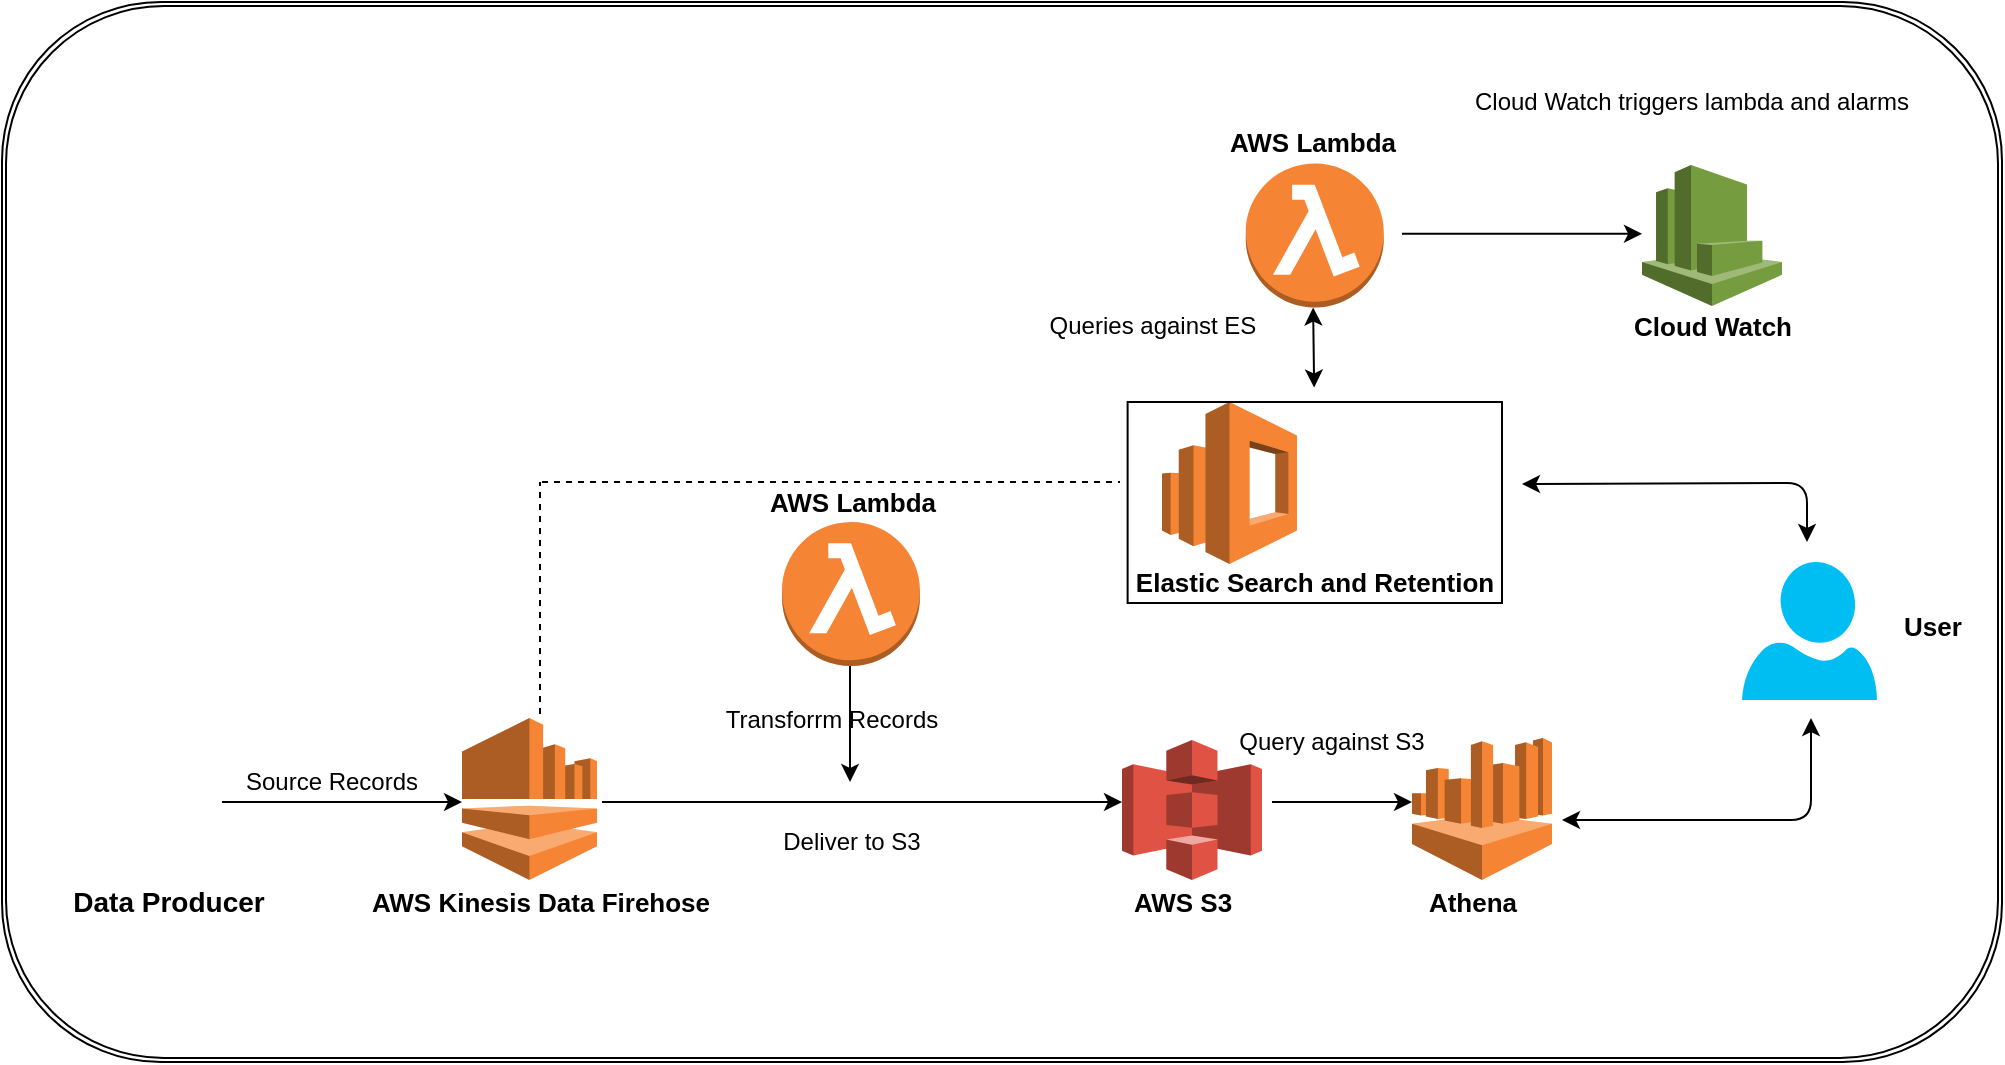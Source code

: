 <mxfile version="14.4.6" type="device"><diagram id="uNHKpcsBSc0irsWgffYI" name="Page-1"><mxGraphModel dx="1303" dy="1882" grid="1" gridSize="10" guides="1" tooltips="1" connect="1" arrows="1" fold="1" page="1" pageScale="1" pageWidth="850" pageHeight="1100" math="0" shadow="0"><root><mxCell id="0"/><mxCell id="1" parent="0"/><mxCell id="kHKbc2dj6_O75uONVxcE-4" value="" style="shape=image;html=1;verticalAlign=top;verticalLabelPosition=bottom;labelBackgroundColor=#ffffff;imageAspect=0;aspect=fixed;image=https://cdn4.iconfinder.com/data/icons/basic-user-interface-elements/700/document-text-file-sheet-doc-128.png" vertex="1" parent="1"><mxGeometry x="50" y="209" width="70" height="70" as="geometry"/></mxCell><mxCell id="kHKbc2dj6_O75uONVxcE-5" value="" style="outlineConnect=0;dashed=0;verticalLabelPosition=bottom;verticalAlign=top;align=center;html=1;shape=mxgraph.aws3.kinesis;fillColor=#F58534;gradientColor=none;" vertex="1" parent="1"><mxGeometry x="240" y="198" width="67.5" height="81" as="geometry"/></mxCell><mxCell id="kHKbc2dj6_O75uONVxcE-6" value="" style="outlineConnect=0;dashed=0;verticalLabelPosition=bottom;verticalAlign=top;align=center;html=1;shape=mxgraph.aws3.s3;fillColor=#E05243;gradientColor=none;" vertex="1" parent="1"><mxGeometry x="570" y="209" width="70" height="70" as="geometry"/></mxCell><mxCell id="kHKbc2dj6_O75uONVxcE-7" value="" style="outlineConnect=0;dashed=0;verticalLabelPosition=bottom;verticalAlign=top;align=center;html=1;shape=mxgraph.aws3.lambda_function;fillColor=#F58534;gradientColor=none;" vertex="1" parent="1"><mxGeometry x="400" y="100" width="69" height="72" as="geometry"/></mxCell><mxCell id="kHKbc2dj6_O75uONVxcE-9" value="" style="endArrow=classic;html=1;" edge="1" parent="1"><mxGeometry width="50" height="50" relative="1" as="geometry"><mxPoint x="120" y="240" as="sourcePoint"/><mxPoint x="240" y="240" as="targetPoint"/><Array as="points"><mxPoint x="180" y="240"/></Array></mxGeometry></mxCell><mxCell id="kHKbc2dj6_O75uONVxcE-10" value="" style="endArrow=classic;html=1;" edge="1" parent="1"><mxGeometry width="50" height="50" relative="1" as="geometry"><mxPoint x="310" y="240" as="sourcePoint"/><mxPoint x="570" y="240" as="targetPoint"/><Array as="points"><mxPoint x="380" y="240"/></Array></mxGeometry></mxCell><mxCell id="kHKbc2dj6_O75uONVxcE-12" value="" style="endArrow=classic;html=1;" edge="1" parent="1"><mxGeometry width="50" height="50" relative="1" as="geometry"><mxPoint x="434" y="172" as="sourcePoint"/><mxPoint x="434" y="230" as="targetPoint"/></mxGeometry></mxCell><mxCell id="kHKbc2dj6_O75uONVxcE-14" value="" style="endArrow=none;dashed=1;html=1;" edge="1" parent="1"><mxGeometry width="50" height="50" relative="1" as="geometry"><mxPoint x="279" y="196" as="sourcePoint"/><mxPoint x="279" y="80" as="targetPoint"/></mxGeometry></mxCell><mxCell id="kHKbc2dj6_O75uONVxcE-15" value="" style="endArrow=none;dashed=1;html=1;" edge="1" parent="1"><mxGeometry width="50" height="50" relative="1" as="geometry"><mxPoint x="280" y="80" as="sourcePoint"/><mxPoint x="569" y="80" as="targetPoint"/></mxGeometry></mxCell><mxCell id="kHKbc2dj6_O75uONVxcE-16" value="Source Records" style="text;html=1;strokeColor=none;fillColor=none;align=center;verticalAlign=middle;whiteSpace=wrap;rounded=0;" vertex="1" parent="1"><mxGeometry x="120" y="220" width="110" height="20" as="geometry"/></mxCell><mxCell id="kHKbc2dj6_O75uONVxcE-17" value="Deliver to S3" style="text;html=1;strokeColor=none;fillColor=none;align=center;verticalAlign=middle;whiteSpace=wrap;rounded=0;" vertex="1" parent="1"><mxGeometry x="389.5" y="250" width="90" height="20" as="geometry"/></mxCell><mxCell id="kHKbc2dj6_O75uONVxcE-19" value="Data Producer" style="text;strokeColor=none;fillColor=none;html=1;fontSize=14;fontStyle=1;verticalAlign=middle;align=center;" vertex="1" parent="1"><mxGeometry x="40" y="270" width="105" height="40" as="geometry"/></mxCell><mxCell id="kHKbc2dj6_O75uONVxcE-20" value="AWS Kinesis Data Firehose" style="text;strokeColor=none;fillColor=none;html=1;fontSize=13;fontStyle=1;verticalAlign=middle;align=center;" vertex="1" parent="1"><mxGeometry x="180" y="270" width="198.75" height="40" as="geometry"/></mxCell><mxCell id="kHKbc2dj6_O75uONVxcE-21" value="AWS S3" style="text;strokeColor=none;fillColor=none;html=1;fontSize=13;fontStyle=1;verticalAlign=middle;align=center;" vertex="1" parent="1"><mxGeometry x="570" y="270" width="60" height="40" as="geometry"/></mxCell><mxCell id="kHKbc2dj6_O75uONVxcE-22" value="Elastic Search and Retention" style="text;strokeColor=none;fillColor=none;html=1;fontSize=13;fontStyle=1;verticalAlign=middle;align=center;" vertex="1" parent="1"><mxGeometry x="572.81" y="110" width="187.19" height="40" as="geometry"/></mxCell><mxCell id="kHKbc2dj6_O75uONVxcE-23" value="Transforrm Records" style="text;html=1;strokeColor=none;fillColor=none;align=center;verticalAlign=middle;whiteSpace=wrap;rounded=0;" vertex="1" parent="1"><mxGeometry x="365" y="189" width="120" height="20" as="geometry"/></mxCell><mxCell id="kHKbc2dj6_O75uONVxcE-24" value="" style="outlineConnect=0;dashed=0;verticalLabelPosition=bottom;verticalAlign=top;align=center;html=1;shape=mxgraph.aws3.athena;fillColor=#F58534;gradientColor=none;fontSize=13;" vertex="1" parent="1"><mxGeometry x="715" y="208" width="70" height="71" as="geometry"/></mxCell><mxCell id="kHKbc2dj6_O75uONVxcE-25" value="Athena" style="text;strokeColor=none;fillColor=none;html=1;fontSize=13;fontStyle=1;verticalAlign=middle;align=center;" vertex="1" parent="1"><mxGeometry x="715" y="270" width="60" height="40" as="geometry"/></mxCell><mxCell id="kHKbc2dj6_O75uONVxcE-26" value="" style="endArrow=classic;html=1;" edge="1" parent="1"><mxGeometry width="50" height="50" relative="1" as="geometry"><mxPoint x="645" y="240" as="sourcePoint"/><mxPoint x="715" y="240" as="targetPoint"/><Array as="points"/></mxGeometry></mxCell><mxCell id="kHKbc2dj6_O75uONVxcE-27" value="Query against S3" style="text;html=1;strokeColor=none;fillColor=none;align=center;verticalAlign=middle;whiteSpace=wrap;rounded=0;" vertex="1" parent="1"><mxGeometry x="620" y="200" width="110" height="20" as="geometry"/></mxCell><mxCell id="kHKbc2dj6_O75uONVxcE-28" value="" style="outlineConnect=0;dashed=0;verticalLabelPosition=bottom;verticalAlign=top;align=center;html=1;shape=mxgraph.aws3.elasticsearch_service;fillColor=#F58534;gradientColor=none;fontSize=13;" vertex="1" parent="1"><mxGeometry x="590" y="40" width="67.5" height="81" as="geometry"/></mxCell><mxCell id="kHKbc2dj6_O75uONVxcE-29" value="" style="shape=image;html=1;verticalAlign=top;verticalLabelPosition=bottom;labelBackgroundColor=#ffffff;imageAspect=0;aspect=fixed;image=https://cdn4.iconfinder.com/data/icons/logos-brands-5/24/kibana-128.png;fontSize=13;" vertex="1" parent="1"><mxGeometry x="680" y="50.5" width="60" height="60" as="geometry"/></mxCell><mxCell id="kHKbc2dj6_O75uONVxcE-31" value="" style="verticalLabelPosition=bottom;verticalAlign=top;html=1;shape=mxgraph.basic.rect;fillColor2=none;strokeWidth=1;size=20;indent=5;fontSize=13;fillColor=none;" vertex="1" parent="1"><mxGeometry x="572.81" y="40" width="187.19" height="100.5" as="geometry"/></mxCell><mxCell id="kHKbc2dj6_O75uONVxcE-32" value="" style="outlineConnect=0;dashed=0;verticalLabelPosition=bottom;verticalAlign=top;align=center;html=1;shape=mxgraph.aws3.lambda_function;fillColor=#F58534;gradientColor=none;fontSize=13;" vertex="1" parent="1"><mxGeometry x="631.9" y="-79.25" width="69" height="72" as="geometry"/></mxCell><mxCell id="kHKbc2dj6_O75uONVxcE-34" value="" style="outlineConnect=0;dashed=0;verticalLabelPosition=bottom;verticalAlign=top;align=center;html=1;shape=mxgraph.aws3.cloudwatch;fillColor=#759C3E;gradientColor=none;fontSize=13;" vertex="1" parent="1"><mxGeometry x="830" y="-78.5" width="70" height="70.5" as="geometry"/></mxCell><mxCell id="kHKbc2dj6_O75uONVxcE-35" value="" style="endArrow=classic;startArrow=classic;html=1;fontSize=13;" edge="1" parent="1"><mxGeometry width="50" height="50" relative="1" as="geometry"><mxPoint x="666.07" y="32.75" as="sourcePoint"/><mxPoint x="665.57" y="-7.25" as="targetPoint"/></mxGeometry></mxCell><mxCell id="kHKbc2dj6_O75uONVxcE-37" value="" style="endArrow=classic;html=1;fontSize=13;" edge="1" parent="1"><mxGeometry width="50" height="50" relative="1" as="geometry"><mxPoint x="710" y="-44.08" as="sourcePoint"/><mxPoint x="830" y="-44.08" as="targetPoint"/><Array as="points"><mxPoint x="810" y="-44.08"/></Array></mxGeometry></mxCell><mxCell id="kHKbc2dj6_O75uONVxcE-38" value="Cloud Watch triggers lambda and alarms" style="text;html=1;strokeColor=none;fillColor=none;align=center;verticalAlign=middle;whiteSpace=wrap;rounded=0;" vertex="1" parent="1"><mxGeometry x="730" y="-120" width="250" height="20" as="geometry"/></mxCell><mxCell id="kHKbc2dj6_O75uONVxcE-39" value="Queries against ES" style="text;html=1;strokeColor=none;fillColor=none;align=center;verticalAlign=middle;whiteSpace=wrap;rounded=0;" vertex="1" parent="1"><mxGeometry x="520" y="-8" width="130.5" height="20" as="geometry"/></mxCell><mxCell id="kHKbc2dj6_O75uONVxcE-43" value="" style="verticalLabelPosition=bottom;html=1;verticalAlign=top;align=center;strokeColor=none;fillColor=#00BEF2;shape=mxgraph.azure.user;fontSize=13;" vertex="1" parent="1"><mxGeometry x="880" y="120" width="67.5" height="69" as="geometry"/></mxCell><mxCell id="kHKbc2dj6_O75uONVxcE-44" value="" style="endArrow=classic;startArrow=classic;html=1;fontSize=13;" edge="1" parent="1"><mxGeometry width="50" height="50" relative="1" as="geometry"><mxPoint x="770" y="81" as="sourcePoint"/><mxPoint x="912.5" y="110" as="targetPoint"/><Array as="points"><mxPoint x="912.5" y="80.5"/></Array></mxGeometry></mxCell><mxCell id="kHKbc2dj6_O75uONVxcE-45" value="" style="endArrow=classic;startArrow=classic;html=1;fontSize=13;" edge="1" parent="1"><mxGeometry width="50" height="50" relative="1" as="geometry"><mxPoint x="914.5" y="198" as="sourcePoint"/><mxPoint x="790" y="249" as="targetPoint"/><Array as="points"><mxPoint x="914.5" y="249"/></Array></mxGeometry></mxCell><mxCell id="kHKbc2dj6_O75uONVxcE-46" value="Cloud Watch" style="text;strokeColor=none;fillColor=none;html=1;fontSize=13;fontStyle=1;verticalAlign=middle;align=center;" vertex="1" parent="1"><mxGeometry x="820" y="-18" width="90" height="40" as="geometry"/></mxCell><mxCell id="kHKbc2dj6_O75uONVxcE-47" value="AWS Lambda&lt;span style=&quot;color: rgba(0 , 0 , 0 , 0) ; font-family: monospace ; font-size: 0px ; font-weight: 400&quot;&gt;%3CmxGraphModel%3E%3Croot%3E%3CmxCell%20id%3D%220%22%2F%3E%3CmxCell%20id%3D%221%22%20parent%3D%220%22%2F%3E%3CmxCell%20id%3D%222%22%20value%3D%22Cloud%20Watch%22%20style%3D%22text%3BstrokeColor%3Dnone%3BfillColor%3Dnone%3Bhtml%3D1%3BfontSize%3D13%3BfontStyle%3D1%3BverticalAlign%3Dmiddle%3Balign%3Dcenter%3B%22%20vertex%3D%221%22%20parent%3D%221%22%3E%3CmxGeometry%20x%3D%22820%22%20y%3D%22-18%22%20width%3D%2290%22%20height%3D%2240%22%20as%3D%22geometry%22%2F%3E%3C%2FmxCell%3E%3C%2Froot%3E%3C%2FmxGraphModel%3E&lt;/span&gt;" style="text;strokeColor=none;fillColor=none;html=1;fontSize=13;fontStyle=1;verticalAlign=middle;align=center;" vertex="1" parent="1"><mxGeometry x="389.5" y="70" width="90" height="40" as="geometry"/></mxCell><mxCell id="kHKbc2dj6_O75uONVxcE-48" value="AWS Lambda&lt;span style=&quot;color: rgba(0 , 0 , 0 , 0) ; font-family: monospace ; font-size: 0px ; font-weight: 400&quot;&gt;%3CmxGraphModel%3E%3Croot%3E%3CmxCell%20id%3D%220%22%2F%3E%3CmxCell%20id%3D%221%22%20parent%3D%220%22%2F%3E%3CmxCell%20id%3D%222%22%20value%3D%22Cloud%20Watch%22%20style%3D%22text%3BstrokeColor%3Dnone%3BfillColor%3Dnone%3Bhtml%3D1%3BfontSize%3D13%3BfontStyle%3D1%3BverticalAlign%3Dmiddle%3Balign%3Dcenter%3B%22%20vertex%3D%221%22%20parent%3D%221%22%3E%3CmxGeometry%20x%3D%22820%22%20y%3D%22-18%22%20width%3D%2290%22%20height%3D%2240%22%20as%3D%22geometry%22%2F%3E%3C%2FmxCell%3E%3C%2Froot%3E%3C%2FmxGraphModel%3E&lt;/span&gt;" style="text;strokeColor=none;fillColor=none;html=1;fontSize=13;fontStyle=1;verticalAlign=middle;align=center;" vertex="1" parent="1"><mxGeometry x="620" y="-110" width="90" height="40" as="geometry"/></mxCell><mxCell id="kHKbc2dj6_O75uONVxcE-49" value="User" style="text;strokeColor=none;fillColor=none;html=1;fontSize=13;fontStyle=1;verticalAlign=middle;align=center;" vertex="1" parent="1"><mxGeometry x="947.5" y="132" width="55" height="40" as="geometry"/></mxCell><mxCell id="kHKbc2dj6_O75uONVxcE-50" value="" style="shape=ext;double=1;rounded=1;whiteSpace=wrap;html=1;fillColor=none;fontSize=13;" vertex="1" parent="1"><mxGeometry x="10" y="-160" width="1000" height="530" as="geometry"/></mxCell></root></mxGraphModel></diagram></mxfile>